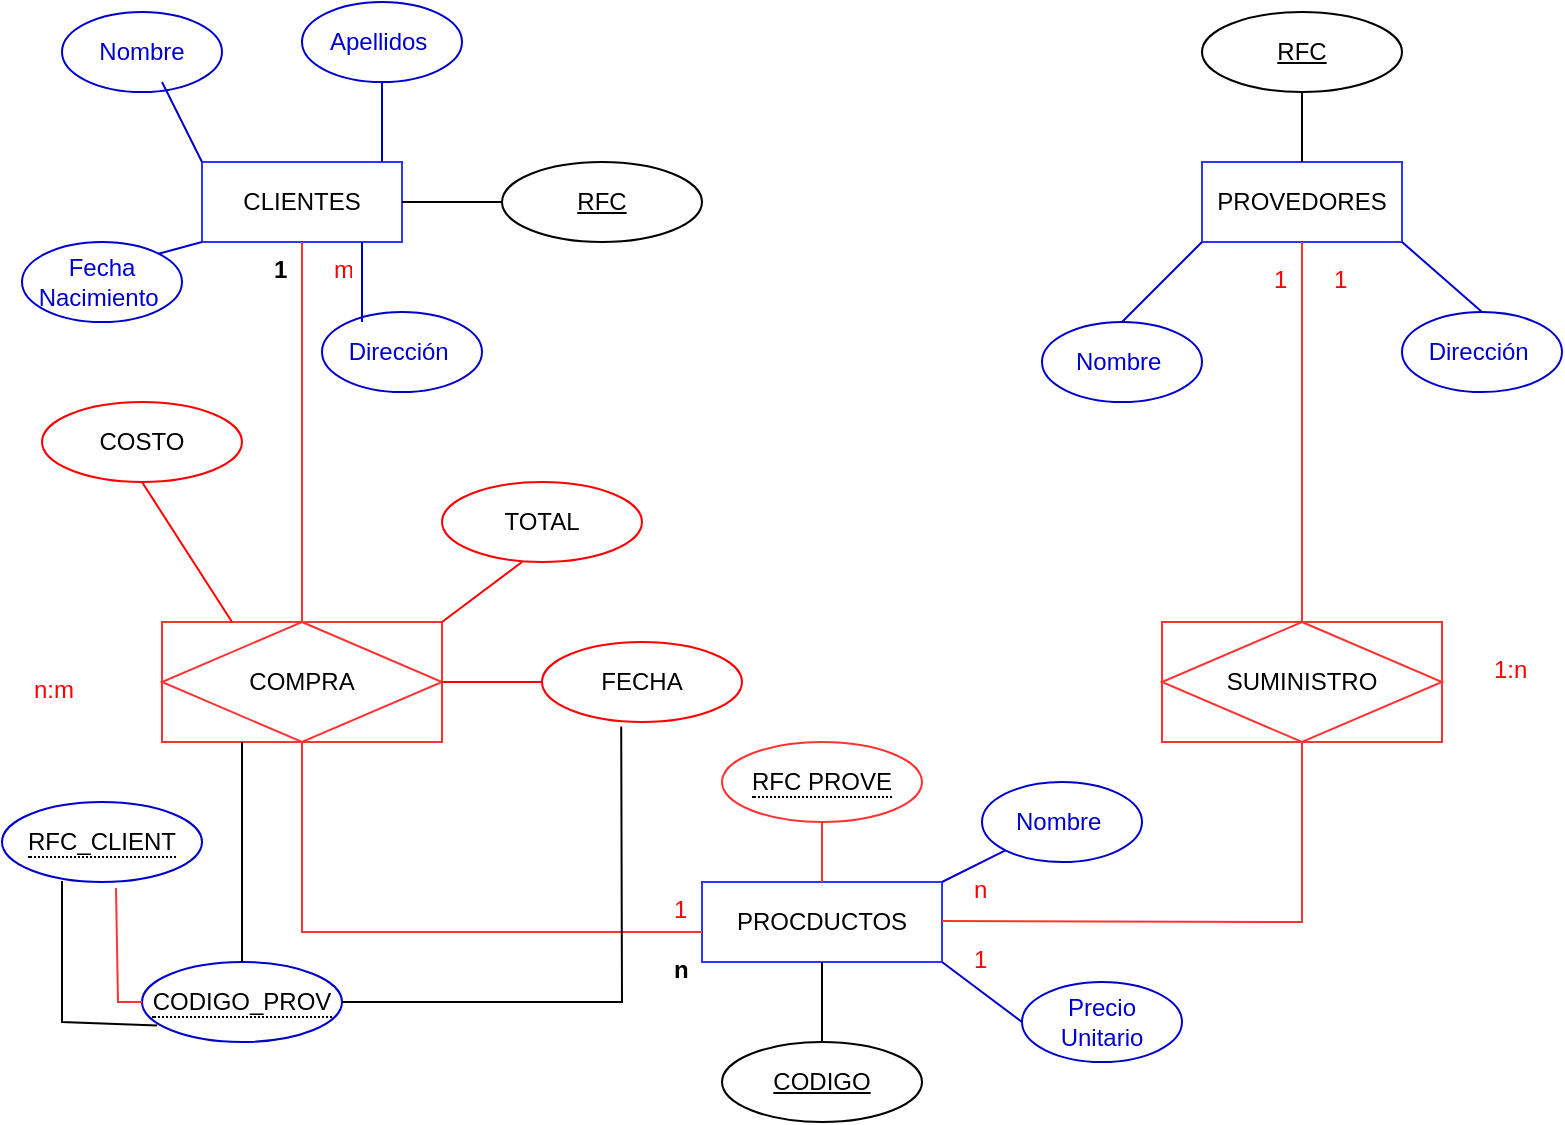 <mxfile version="20.2.8" type="github">
  <diagram id="ufT5TwqHjkG4234jgSOY" name="Página-1">
    <mxGraphModel dx="1038" dy="571" grid="1" gridSize="10" guides="1" tooltips="1" connect="1" arrows="1" fold="1" page="1" pageScale="1" pageWidth="827" pageHeight="1169" math="0" shadow="0">
      <root>
        <mxCell id="0" />
        <mxCell id="1" parent="0" />
        <mxCell id="Q5R_vuOc0lVWbWRgPF7M-1" value="&lt;font style=&quot;vertical-align: inherit;&quot;&gt;&lt;font style=&quot;vertical-align: inherit;&quot;&gt;&lt;font style=&quot;vertical-align: inherit;&quot;&gt;&lt;font style=&quot;vertical-align: inherit;&quot;&gt;PROCDUCTOS&lt;/font&gt;&lt;/font&gt;&lt;/font&gt;&lt;/font&gt;" style="whiteSpace=wrap;html=1;align=center;strokeColor=#3333FF;" parent="1" vertex="1">
          <mxGeometry x="360" y="560" width="120" height="40" as="geometry" />
        </mxCell>
        <mxCell id="Q5R_vuOc0lVWbWRgPF7M-2" value="&lt;font style=&quot;vertical-align: inherit;&quot;&gt;&lt;font style=&quot;vertical-align: inherit;&quot;&gt;CLIENTES&lt;/font&gt;&lt;/font&gt;" style="whiteSpace=wrap;html=1;align=center;strokeColor=#3333FF;" parent="1" vertex="1">
          <mxGeometry x="110" y="200" width="100" height="40" as="geometry" />
        </mxCell>
        <mxCell id="Q5R_vuOc0lVWbWRgPF7M-3" value="&lt;font style=&quot;vertical-align: inherit;&quot;&gt;&lt;font style=&quot;vertical-align: inherit;&quot;&gt;PROVEDORES&lt;/font&gt;&lt;/font&gt;" style="whiteSpace=wrap;html=1;align=center;strokeColor=#3333FF;" parent="1" vertex="1">
          <mxGeometry x="610" y="200" width="100" height="40" as="geometry" />
        </mxCell>
        <mxCell id="Q5R_vuOc0lVWbWRgPF7M-6" value="&lt;font style=&quot;vertical-align: inherit;&quot;&gt;&lt;font style=&quot;vertical-align: inherit;&quot;&gt;RFC&lt;/font&gt;&lt;/font&gt;" style="ellipse;whiteSpace=wrap;html=1;align=center;fontStyle=4;" parent="1" vertex="1">
          <mxGeometry x="260" y="200" width="100" height="40" as="geometry" />
        </mxCell>
        <mxCell id="Q5R_vuOc0lVWbWRgPF7M-7" value="&lt;font style=&quot;vertical-align: inherit;&quot;&gt;&lt;font style=&quot;vertical-align: inherit;&quot;&gt;RFC&lt;/font&gt;&lt;/font&gt;" style="ellipse;whiteSpace=wrap;html=1;align=center;fontStyle=4;" parent="1" vertex="1">
          <mxGeometry x="610" y="125" width="100" height="40" as="geometry" />
        </mxCell>
        <mxCell id="Q5R_vuOc0lVWbWRgPF7M-8" value="&lt;font style=&quot;vertical-align: inherit;&quot;&gt;&lt;font style=&quot;vertical-align: inherit;&quot;&gt;CODIGO&lt;/font&gt;&lt;/font&gt;" style="ellipse;whiteSpace=wrap;html=1;align=center;fontStyle=4;" parent="1" vertex="1">
          <mxGeometry x="370" y="640" width="100" height="40" as="geometry" />
        </mxCell>
        <mxCell id="Q5R_vuOc0lVWbWRgPF7M-11" value="" style="line;strokeWidth=1;rotatable=0;dashed=0;labelPosition=right;align=left;verticalAlign=middle;spacingTop=0;spacingLeft=6;points=[];portConstraint=eastwest;" parent="1" vertex="1">
          <mxGeometry x="210" y="165" width="50" height="110" as="geometry" />
        </mxCell>
        <mxCell id="Q5R_vuOc0lVWbWRgPF7M-12" value="&lt;font style=&quot;vertical-align: inherit;&quot;&gt;&lt;font style=&quot;vertical-align: inherit;&quot;&gt;COMPRA&lt;/font&gt;&lt;/font&gt;" style="shape=associativeEntity;whiteSpace=wrap;html=1;align=center;strokeColor=#FF3333;" parent="1" vertex="1">
          <mxGeometry x="90" y="430" width="140" height="60" as="geometry" />
        </mxCell>
        <mxCell id="Q5R_vuOc0lVWbWRgPF7M-13" value="&lt;font style=&quot;vertical-align: inherit;&quot;&gt;&lt;font style=&quot;vertical-align: inherit;&quot;&gt;SUMINISTRO&lt;/font&gt;&lt;/font&gt;" style="shape=associativeEntity;whiteSpace=wrap;html=1;align=center;strokeColor=#FF3333;" parent="1" vertex="1">
          <mxGeometry x="590" y="430" width="140" height="60" as="geometry" />
        </mxCell>
        <mxCell id="Q5R_vuOc0lVWbWRgPF7M-14" value="m" style="text;strokeColor=none;fillColor=none;spacingLeft=4;spacingRight=4;overflow=hidden;rotatable=0;points=[[0,0.5],[1,0.5]];portConstraint=eastwest;fontSize=12;fontColor=#FF0000;" parent="1" vertex="1">
          <mxGeometry x="170" y="240" width="20" height="30" as="geometry" />
        </mxCell>
        <mxCell id="Q5R_vuOc0lVWbWRgPF7M-15" value="1" style="text;strokeColor=none;fillColor=none;spacingLeft=4;spacingRight=4;overflow=hidden;rotatable=0;points=[[0,0.5],[1,0.5]];portConstraint=eastwest;fontSize=12;fontStyle=1" parent="1" vertex="1">
          <mxGeometry x="140" y="240" width="10" height="30" as="geometry" />
        </mxCell>
        <mxCell id="Q5R_vuOc0lVWbWRgPF7M-16" value="&lt;span style=&quot;border-bottom: 1px dotted&quot;&gt;&lt;font style=&quot;vertical-align: inherit;&quot;&gt;&lt;font style=&quot;vertical-align: inherit;&quot;&gt;RFC_CLIENT&lt;/font&gt;&lt;/font&gt;&lt;/span&gt;" style="ellipse;whiteSpace=wrap;html=1;align=center;strokeColor=#0000CC;" parent="1" vertex="1">
          <mxGeometry x="10" y="520" width="100" height="40" as="geometry" />
        </mxCell>
        <mxCell id="Q5R_vuOc0lVWbWRgPF7M-17" value="&lt;span style=&quot;border-bottom: 1px dotted&quot;&gt;&lt;font style=&quot;vertical-align: inherit;&quot;&gt;&lt;font style=&quot;vertical-align: inherit;&quot;&gt;CODIGO_PROV&lt;/font&gt;&lt;/font&gt;&lt;/span&gt;" style="ellipse;whiteSpace=wrap;html=1;align=center;strokeColor=#0000CC;" parent="1" vertex="1">
          <mxGeometry x="80" y="600" width="100" height="40" as="geometry" />
        </mxCell>
        <mxCell id="Q5R_vuOc0lVWbWRgPF7M-18" value="&lt;span style=&quot;border-bottom: 1px dotted&quot;&gt;&lt;font style=&quot;vertical-align: inherit;&quot;&gt;&lt;font style=&quot;vertical-align: inherit;&quot;&gt;RFC PROVE&lt;/font&gt;&lt;/font&gt;&lt;/span&gt;" style="ellipse;whiteSpace=wrap;html=1;align=center;strokeColor=#FF3333;" parent="1" vertex="1">
          <mxGeometry x="370" y="490" width="100" height="40" as="geometry" />
        </mxCell>
        <mxCell id="Q5R_vuOc0lVWbWRgPF7M-19" value="&lt;font style=&quot;vertical-align: inherit;&quot;&gt;&lt;font style=&quot;vertical-align: inherit;&quot;&gt;FECHA&lt;/font&gt;&lt;/font&gt;" style="ellipse;whiteSpace=wrap;html=1;align=center;strokeColor=#FF0000;" parent="1" vertex="1">
          <mxGeometry x="280" y="440" width="100" height="40" as="geometry" />
        </mxCell>
        <mxCell id="Q5R_vuOc0lVWbWRgPF7M-20" value="&lt;font style=&quot;vertical-align: inherit;&quot;&gt;&lt;font style=&quot;vertical-align: inherit;&quot;&gt;TOTAL&lt;/font&gt;&lt;/font&gt;" style="ellipse;whiteSpace=wrap;html=1;align=center;fillColor=#FFFFFF;strokeColor=#FF0000;" parent="1" vertex="1">
          <mxGeometry x="230" y="360" width="100" height="40" as="geometry" />
        </mxCell>
        <mxCell id="Q5R_vuOc0lVWbWRgPF7M-21" value="&lt;font style=&quot;vertical-align: inherit;&quot;&gt;&lt;font style=&quot;vertical-align: inherit;&quot;&gt;COSTO&lt;/font&gt;&lt;/font&gt;" style="ellipse;whiteSpace=wrap;html=1;align=center;strokeColor=#FF0000;" parent="1" vertex="1">
          <mxGeometry x="30" y="320" width="100" height="40" as="geometry" />
        </mxCell>
        <mxCell id="Q5R_vuOc0lVWbWRgPF7M-29" value="" style="endArrow=none;html=1;rounded=0;entryX=0.5;entryY=1;entryDx=0;entryDy=0;exitX=0.5;exitY=0;exitDx=0;exitDy=0;" parent="1" source="Q5R_vuOc0lVWbWRgPF7M-3" target="Q5R_vuOc0lVWbWRgPF7M-7" edge="1">
          <mxGeometry relative="1" as="geometry">
            <mxPoint x="580" y="180" as="sourcePoint" />
            <mxPoint x="740" y="180" as="targetPoint" />
          </mxGeometry>
        </mxCell>
        <mxCell id="Q5R_vuOc0lVWbWRgPF7M-30" value="" style="endArrow=none;html=1;rounded=0;entryX=0.5;entryY=1;entryDx=0;entryDy=0;strokeColor=#FF3333;" parent="1" target="Q5R_vuOc0lVWbWRgPF7M-2" edge="1">
          <mxGeometry relative="1" as="geometry">
            <mxPoint x="160" y="430" as="sourcePoint" />
            <mxPoint x="200" y="360" as="targetPoint" />
          </mxGeometry>
        </mxCell>
        <mxCell id="Q5R_vuOc0lVWbWRgPF7M-32" value="" style="endArrow=none;html=1;rounded=0;entryX=0.5;entryY=1;entryDx=0;entryDy=0;exitX=0.5;exitY=0;exitDx=0;exitDy=0;strokeColor=#FF3333;" parent="1" source="Q5R_vuOc0lVWbWRgPF7M-13" target="Q5R_vuOc0lVWbWRgPF7M-3" edge="1">
          <mxGeometry relative="1" as="geometry">
            <mxPoint x="580" y="339" as="sourcePoint" />
            <mxPoint x="740" y="339" as="targetPoint" />
          </mxGeometry>
        </mxCell>
        <mxCell id="Q5R_vuOc0lVWbWRgPF7M-33" value="" style="endArrow=none;html=1;rounded=0;entryX=0.5;entryY=1;entryDx=0;entryDy=0;strokeColor=#FF3333;" parent="1" target="Q5R_vuOc0lVWbWRgPF7M-13" edge="1">
          <mxGeometry relative="1" as="geometry">
            <mxPoint x="480" y="579.5" as="sourcePoint" />
            <mxPoint x="660" y="580" as="targetPoint" />
            <Array as="points">
              <mxPoint x="660" y="580" />
            </Array>
          </mxGeometry>
        </mxCell>
        <mxCell id="Q5R_vuOc0lVWbWRgPF7M-34" value="" style="endArrow=none;html=1;rounded=0;exitX=0.5;exitY=0;exitDx=0;exitDy=0;entryX=0.5;entryY=1;entryDx=0;entryDy=0;strokeColor=#FF3333;" parent="1" source="Q5R_vuOc0lVWbWRgPF7M-1" target="Q5R_vuOc0lVWbWRgPF7M-18" edge="1">
          <mxGeometry relative="1" as="geometry">
            <mxPoint x="340" y="540" as="sourcePoint" />
            <mxPoint x="500" y="540" as="targetPoint" />
          </mxGeometry>
        </mxCell>
        <mxCell id="Q5R_vuOc0lVWbWRgPF7M-36" value="" style="endArrow=none;html=1;rounded=0;exitX=0.5;exitY=1;exitDx=0;exitDy=0;strokeColor=#FF3333;" parent="1" source="Q5R_vuOc0lVWbWRgPF7M-12" edge="1">
          <mxGeometry relative="1" as="geometry">
            <mxPoint x="200" y="585" as="sourcePoint" />
            <mxPoint x="360" y="585" as="targetPoint" />
            <Array as="points">
              <mxPoint x="160" y="585" />
            </Array>
          </mxGeometry>
        </mxCell>
        <mxCell id="Q5R_vuOc0lVWbWRgPF7M-37" value="" style="endArrow=none;html=1;rounded=0;strokeColor=#000000;" parent="1" edge="1">
          <mxGeometry relative="1" as="geometry">
            <mxPoint x="420" y="600" as="sourcePoint" />
            <mxPoint x="420" y="640" as="targetPoint" />
          </mxGeometry>
        </mxCell>
        <mxCell id="Q5R_vuOc0lVWbWRgPF7M-43" value="" style="endArrow=none;html=1;rounded=0;strokeColor=#FF0000;exitX=1;exitY=0;exitDx=0;exitDy=0;" parent="1" source="Q5R_vuOc0lVWbWRgPF7M-12" edge="1">
          <mxGeometry relative="1" as="geometry">
            <mxPoint x="170" y="400" as="sourcePoint" />
            <mxPoint x="270" y="400" as="targetPoint" />
          </mxGeometry>
        </mxCell>
        <mxCell id="Q5R_vuOc0lVWbWRgPF7M-44" value="" style="endArrow=none;html=1;rounded=0;strokeColor=#FF0000;exitX=1;exitY=0.5;exitDx=0;exitDy=0;entryX=0;entryY=0.5;entryDx=0;entryDy=0;" parent="1" source="Q5R_vuOc0lVWbWRgPF7M-12" target="Q5R_vuOc0lVWbWRgPF7M-19" edge="1">
          <mxGeometry relative="1" as="geometry">
            <mxPoint x="240" y="440" as="sourcePoint" />
            <mxPoint x="280" y="410" as="targetPoint" />
          </mxGeometry>
        </mxCell>
        <mxCell id="Q5R_vuOc0lVWbWRgPF7M-45" value="" style="endArrow=none;html=1;rounded=0;strokeColor=#FF0000;entryX=0.25;entryY=0;entryDx=0;entryDy=0;exitX=0.5;exitY=1;exitDx=0;exitDy=0;" parent="1" source="Q5R_vuOc0lVWbWRgPF7M-21" target="Q5R_vuOc0lVWbWRgPF7M-12" edge="1">
          <mxGeometry relative="1" as="geometry">
            <mxPoint x="-40" y="400" as="sourcePoint" />
            <mxPoint x="120" y="400" as="targetPoint" />
          </mxGeometry>
        </mxCell>
        <mxCell id="Q5R_vuOc0lVWbWRgPF7M-50" value="" style="endArrow=none;html=1;rounded=0;strokeColor=#000000;" parent="1" edge="1">
          <mxGeometry relative="1" as="geometry">
            <mxPoint x="130" y="490" as="sourcePoint" />
            <mxPoint x="130" y="600" as="targetPoint" />
          </mxGeometry>
        </mxCell>
        <mxCell id="Q5R_vuOc0lVWbWRgPF7M-51" value="" style="endArrow=none;html=1;rounded=0;strokeColor=#FF3333;exitX=0.57;exitY=1.075;exitDx=0;exitDy=0;exitPerimeter=0;entryX=0;entryY=0.5;entryDx=0;entryDy=0;" parent="1" source="Q5R_vuOc0lVWbWRgPF7M-16" target="Q5R_vuOc0lVWbWRgPF7M-17" edge="1">
          <mxGeometry relative="1" as="geometry">
            <mxPoint x="10" y="610" as="sourcePoint" />
            <mxPoint x="170" y="610" as="targetPoint" />
            <Array as="points">
              <mxPoint x="68" y="620" />
            </Array>
          </mxGeometry>
        </mxCell>
        <mxCell id="Q5R_vuOc0lVWbWRgPF7M-52" value="" style="endArrow=none;html=1;rounded=0;strokeColor=#000000;entryX=0.076;entryY=0.795;entryDx=0;entryDy=0;entryPerimeter=0;" parent="1" target="Q5R_vuOc0lVWbWRgPF7M-17" edge="1">
          <mxGeometry relative="1" as="geometry">
            <mxPoint x="40" y="559.5" as="sourcePoint" />
            <mxPoint x="180" y="559" as="targetPoint" />
            <Array as="points">
              <mxPoint x="40" y="630" />
            </Array>
          </mxGeometry>
        </mxCell>
        <mxCell id="W90F5MtByijkGY6fUQy1-3" value="1" style="text;strokeColor=none;fillColor=none;spacingLeft=4;spacingRight=4;overflow=hidden;rotatable=0;points=[[0,0.5],[1,0.5]];portConstraint=eastwest;fontSize=12;fontColor=#FF0000;" vertex="1" parent="1">
          <mxGeometry x="340" y="560" width="20" height="30" as="geometry" />
        </mxCell>
        <mxCell id="W90F5MtByijkGY6fUQy1-4" value="n" style="text;strokeColor=none;fillColor=none;spacingLeft=4;spacingRight=4;overflow=hidden;rotatable=0;points=[[0,0.5],[1,0.5]];portConstraint=eastwest;fontSize=12;fontStyle=1" vertex="1" parent="1">
          <mxGeometry x="340" y="590" width="20" height="30" as="geometry" />
        </mxCell>
        <mxCell id="W90F5MtByijkGY6fUQy1-5" value="n:m" style="text;strokeColor=none;fillColor=none;spacingLeft=4;spacingRight=4;overflow=hidden;rotatable=0;points=[[0,0.5],[1,0.5]];portConstraint=eastwest;fontSize=12;fontColor=#FF0000;" vertex="1" parent="1">
          <mxGeometry x="20" y="450" width="40" height="30" as="geometry" />
        </mxCell>
        <mxCell id="W90F5MtByijkGY6fUQy1-7" value="" style="endArrow=none;html=1;rounded=0;strokeColor=#000000;fontColor=#FF0000;entryX=0.396;entryY=1.055;entryDx=0;entryDy=0;entryPerimeter=0;" edge="1" parent="1" target="Q5R_vuOc0lVWbWRgPF7M-19">
          <mxGeometry relative="1" as="geometry">
            <mxPoint x="180" y="620" as="sourcePoint" />
            <mxPoint x="340" y="620" as="targetPoint" />
            <Array as="points">
              <mxPoint x="320" y="620" />
            </Array>
          </mxGeometry>
        </mxCell>
        <mxCell id="W90F5MtByijkGY6fUQy1-8" value="1" style="text;strokeColor=none;fillColor=none;spacingLeft=4;spacingRight=4;overflow=hidden;rotatable=0;points=[[0,0.5],[1,0.5]];portConstraint=eastwest;fontSize=12;fontColor=#FF0000;" vertex="1" parent="1">
          <mxGeometry x="640" y="245" width="20" height="30" as="geometry" />
        </mxCell>
        <mxCell id="W90F5MtByijkGY6fUQy1-9" value="1" style="text;strokeColor=none;fillColor=none;spacingLeft=4;spacingRight=4;overflow=hidden;rotatable=0;points=[[0,0.5],[1,0.5]];portConstraint=eastwest;fontSize=12;fontColor=#FF0000;" vertex="1" parent="1">
          <mxGeometry x="670" y="245" width="20" height="30" as="geometry" />
        </mxCell>
        <mxCell id="W90F5MtByijkGY6fUQy1-10" value="1" style="text;strokeColor=none;fillColor=none;spacingLeft=4;spacingRight=4;overflow=hidden;rotatable=0;points=[[0,0.5],[1,0.5]];portConstraint=eastwest;fontSize=12;fontColor=#FF0000;" vertex="1" parent="1">
          <mxGeometry x="490" y="585" width="20" height="30" as="geometry" />
        </mxCell>
        <mxCell id="W90F5MtByijkGY6fUQy1-12" value="n" style="text;strokeColor=none;fillColor=none;spacingLeft=4;spacingRight=4;overflow=hidden;rotatable=0;points=[[0,0.5],[1,0.5]];portConstraint=eastwest;fontSize=12;fontColor=#FF0000;" vertex="1" parent="1">
          <mxGeometry x="490" y="550" width="20" height="30" as="geometry" />
        </mxCell>
        <mxCell id="W90F5MtByijkGY6fUQy1-13" value="1:n" style="text;strokeColor=none;fillColor=none;spacingLeft=4;spacingRight=4;overflow=hidden;rotatable=0;points=[[0,0.5],[1,0.5]];portConstraint=eastwest;fontSize=12;fontColor=#FF0000;" vertex="1" parent="1">
          <mxGeometry x="750" y="440" width="30" height="25" as="geometry" />
        </mxCell>
        <mxCell id="W90F5MtByijkGY6fUQy1-14" value="&lt;font color=&quot;#0000cc&quot;&gt;Nombre&lt;/font&gt;" style="ellipse;whiteSpace=wrap;html=1;align=center;strokeColor=#0000CC;fontColor=#FF0000;fillColor=#FFFFFF;" vertex="1" parent="1">
          <mxGeometry x="40" y="125" width="80" height="40" as="geometry" />
        </mxCell>
        <mxCell id="W90F5MtByijkGY6fUQy1-16" value="&lt;font color=&quot;#0000cc&quot;&gt;Apellidos&amp;nbsp;&lt;/font&gt;" style="ellipse;whiteSpace=wrap;html=1;align=center;strokeColor=#0000CC;fontColor=#FF0000;fillColor=#FFFFFF;" vertex="1" parent="1">
          <mxGeometry x="160" y="120" width="80" height="40" as="geometry" />
        </mxCell>
        <mxCell id="W90F5MtByijkGY6fUQy1-17" value="&lt;font color=&quot;#0000cc&quot;&gt;Dirección&amp;nbsp;&lt;/font&gt;" style="ellipse;whiteSpace=wrap;html=1;align=center;strokeColor=#0000CC;fontColor=#FF0000;fillColor=#FFFFFF;" vertex="1" parent="1">
          <mxGeometry x="170" y="275" width="80" height="40" as="geometry" />
        </mxCell>
        <mxCell id="W90F5MtByijkGY6fUQy1-18" value="&lt;font color=&quot;#0000cc&quot;&gt;Fecha Nacimiento&amp;nbsp;&lt;/font&gt;" style="ellipse;whiteSpace=wrap;html=1;align=center;strokeColor=#0000CC;fontColor=#FF0000;fillColor=#FFFFFF;" vertex="1" parent="1">
          <mxGeometry x="20" y="240" width="80" height="40" as="geometry" />
        </mxCell>
        <mxCell id="W90F5MtByijkGY6fUQy1-19" value="" style="endArrow=none;html=1;rounded=0;strokeColor=#0000CC;fontColor=#0000CC;entryX=0.5;entryY=1;entryDx=0;entryDy=0;" edge="1" parent="1" target="W90F5MtByijkGY6fUQy1-16">
          <mxGeometry relative="1" as="geometry">
            <mxPoint x="200" y="200" as="sourcePoint" />
            <mxPoint x="170" y="190" as="targetPoint" />
          </mxGeometry>
        </mxCell>
        <mxCell id="W90F5MtByijkGY6fUQy1-20" value="" style="endArrow=none;html=1;rounded=0;strokeColor=#0000CC;fontColor=#0000CC;exitX=0;exitY=0;exitDx=0;exitDy=0;" edge="1" parent="1" source="Q5R_vuOc0lVWbWRgPF7M-2">
          <mxGeometry relative="1" as="geometry">
            <mxPoint x="210" y="210" as="sourcePoint" />
            <mxPoint x="90" y="160" as="targetPoint" />
          </mxGeometry>
        </mxCell>
        <mxCell id="W90F5MtByijkGY6fUQy1-21" value="" style="endArrow=none;html=1;rounded=0;strokeColor=#0000CC;fontColor=#0000CC;" edge="1" parent="1">
          <mxGeometry relative="1" as="geometry">
            <mxPoint x="190" y="280" as="sourcePoint" />
            <mxPoint x="190" y="240" as="targetPoint" />
          </mxGeometry>
        </mxCell>
        <mxCell id="W90F5MtByijkGY6fUQy1-22" value="" style="endArrow=none;html=1;rounded=0;strokeColor=#0000CC;fontColor=#0000CC;exitX=1;exitY=0;exitDx=0;exitDy=0;" edge="1" parent="1" source="W90F5MtByijkGY6fUQy1-18">
          <mxGeometry relative="1" as="geometry">
            <mxPoint x="230" y="230" as="sourcePoint" />
            <mxPoint x="110" y="240" as="targetPoint" />
          </mxGeometry>
        </mxCell>
        <mxCell id="W90F5MtByijkGY6fUQy1-23" value="&lt;font color=&quot;#0000cc&quot;&gt;Precio Unitario&lt;/font&gt;" style="ellipse;whiteSpace=wrap;html=1;align=center;strokeColor=#0000CC;fontColor=#FF0000;fillColor=#FFFFFF;" vertex="1" parent="1">
          <mxGeometry x="520" y="610" width="80" height="40" as="geometry" />
        </mxCell>
        <mxCell id="W90F5MtByijkGY6fUQy1-25" value="&lt;font color=&quot;#0000cc&quot;&gt;Nombre&amp;nbsp;&lt;/font&gt;" style="ellipse;whiteSpace=wrap;html=1;align=center;strokeColor=#0000CC;fontColor=#FF0000;fillColor=#FFFFFF;" vertex="1" parent="1">
          <mxGeometry x="500" y="510" width="80" height="40" as="geometry" />
        </mxCell>
        <mxCell id="W90F5MtByijkGY6fUQy1-26" value="" style="endArrow=none;html=1;rounded=0;strokeColor=#0000CC;fontColor=#0000CC;entryX=0;entryY=1;entryDx=0;entryDy=0;exitX=1;exitY=0;exitDx=0;exitDy=0;" edge="1" parent="1" source="Q5R_vuOc0lVWbWRgPF7M-1" target="W90F5MtByijkGY6fUQy1-25">
          <mxGeometry relative="1" as="geometry">
            <mxPoint x="450" y="559" as="sourcePoint" />
            <mxPoint x="610" y="559" as="targetPoint" />
          </mxGeometry>
        </mxCell>
        <mxCell id="W90F5MtByijkGY6fUQy1-27" value="" style="endArrow=none;html=1;rounded=0;strokeColor=#0000CC;fontColor=#0000CC;entryX=0;entryY=0.5;entryDx=0;entryDy=0;exitX=1;exitY=1;exitDx=0;exitDy=0;" edge="1" parent="1" source="Q5R_vuOc0lVWbWRgPF7M-1" target="W90F5MtByijkGY6fUQy1-23">
          <mxGeometry relative="1" as="geometry">
            <mxPoint x="490" y="570" as="sourcePoint" />
            <mxPoint x="521.716" y="554.142" as="targetPoint" />
          </mxGeometry>
        </mxCell>
        <mxCell id="W90F5MtByijkGY6fUQy1-28" value="&lt;font color=&quot;#0000cc&quot;&gt;Nombre&amp;nbsp;&lt;/font&gt;" style="ellipse;whiteSpace=wrap;html=1;align=center;strokeColor=#0000CC;fontColor=#FF0000;fillColor=#FFFFFF;" vertex="1" parent="1">
          <mxGeometry x="530" y="280" width="80" height="40" as="geometry" />
        </mxCell>
        <mxCell id="W90F5MtByijkGY6fUQy1-29" value="&lt;font color=&quot;#0000cc&quot;&gt;Dirección&amp;nbsp;&lt;/font&gt;" style="ellipse;whiteSpace=wrap;html=1;align=center;strokeColor=#0000CC;fontColor=#FF0000;fillColor=#FFFFFF;" vertex="1" parent="1">
          <mxGeometry x="710" y="275" width="80" height="40" as="geometry" />
        </mxCell>
        <mxCell id="W90F5MtByijkGY6fUQy1-30" value="" style="endArrow=none;html=1;rounded=0;strokeColor=#0000CC;fontColor=#0000CC;entryX=0.5;entryY=0;entryDx=0;entryDy=0;exitX=1;exitY=1;exitDx=0;exitDy=0;" edge="1" parent="1" source="Q5R_vuOc0lVWbWRgPF7M-3" target="W90F5MtByijkGY6fUQy1-29">
          <mxGeometry relative="1" as="geometry">
            <mxPoint x="680" y="410" as="sourcePoint" />
            <mxPoint x="780" y="330" as="targetPoint" />
          </mxGeometry>
        </mxCell>
        <mxCell id="W90F5MtByijkGY6fUQy1-31" value="" style="endArrow=none;html=1;rounded=0;strokeColor=#0000CC;fontColor=#0000CC;entryX=0;entryY=1;entryDx=0;entryDy=0;exitX=0.5;exitY=0;exitDx=0;exitDy=0;" edge="1" parent="1" source="W90F5MtByijkGY6fUQy1-28" target="Q5R_vuOc0lVWbWRgPF7M-3">
          <mxGeometry relative="1" as="geometry">
            <mxPoint x="720" y="250" as="sourcePoint" />
            <mxPoint x="760" y="285" as="targetPoint" />
          </mxGeometry>
        </mxCell>
      </root>
    </mxGraphModel>
  </diagram>
</mxfile>
